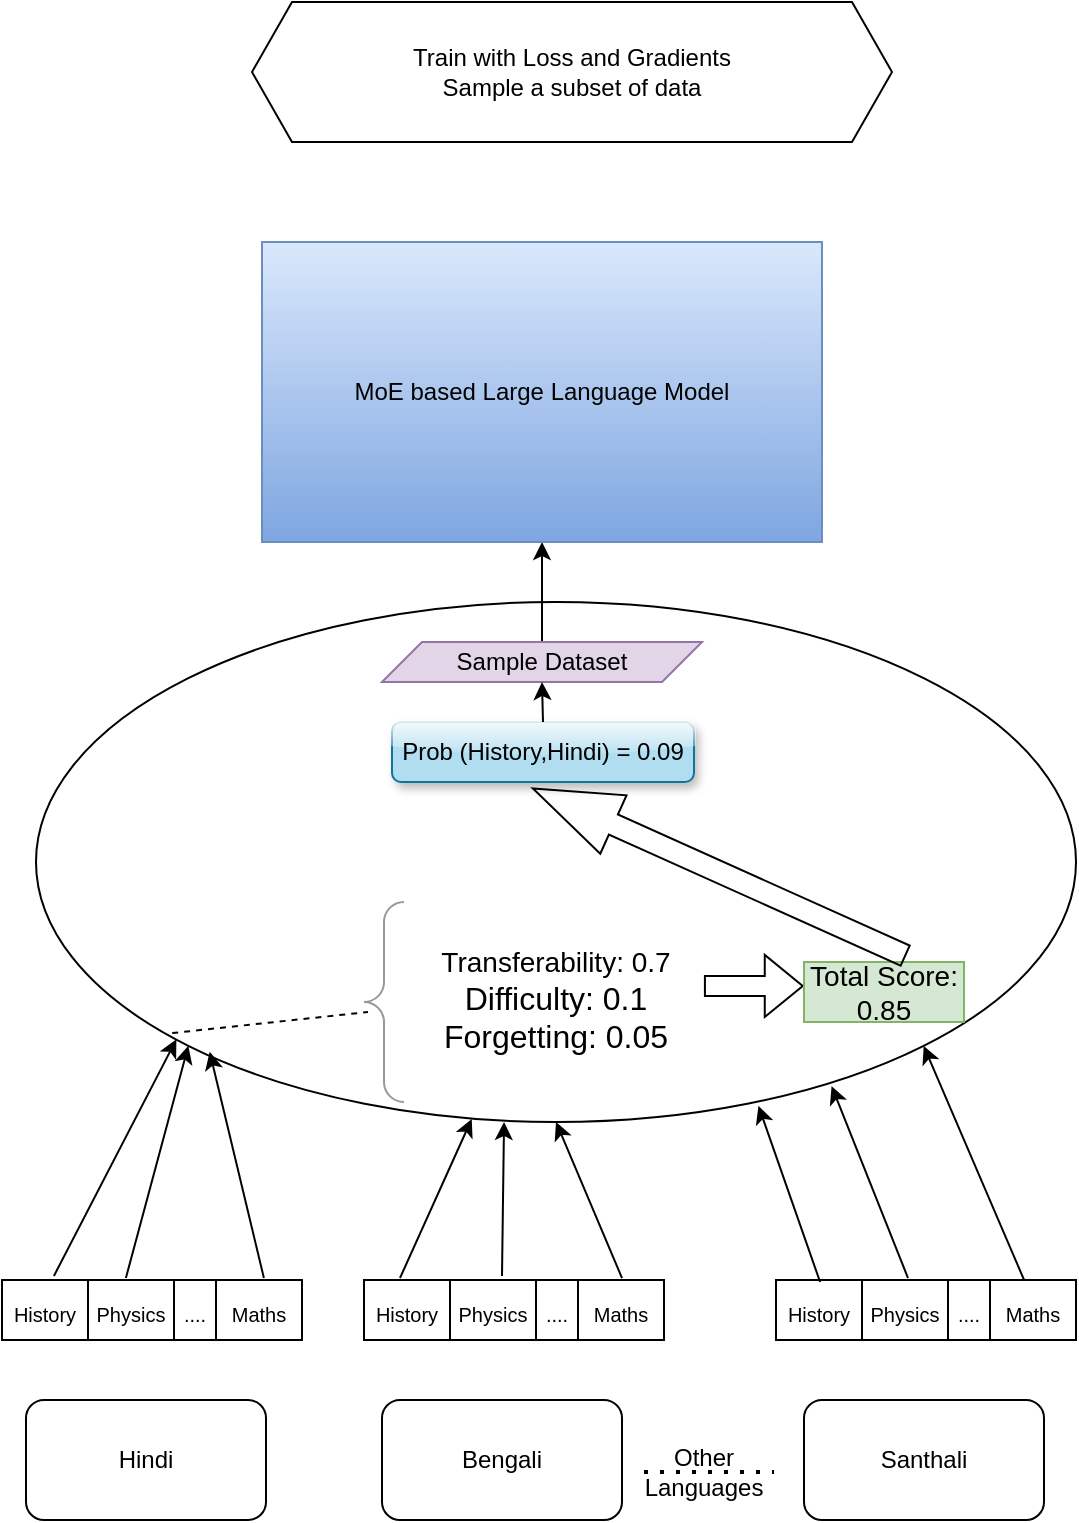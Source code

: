<mxfile version="26.0.11">
  <diagram name="Page-1" id="ZWA7T3Hm3AIyVNlO5gyN">
    <mxGraphModel dx="1313" dy="790" grid="1" gridSize="10" guides="1" tooltips="1" connect="1" arrows="1" fold="1" page="1" pageScale="1" pageWidth="850" pageHeight="1100" math="0" shadow="0">
      <root>
        <mxCell id="0" />
        <mxCell id="1" parent="0" />
        <mxCell id="k0pq9hK3MQsBATiUF3Hv-2" value="Hindi" style="rounded=1;whiteSpace=wrap;html=1;" vertex="1" parent="1">
          <mxGeometry x="167" y="819" width="120" height="60" as="geometry" />
        </mxCell>
        <mxCell id="k0pq9hK3MQsBATiUF3Hv-3" value="Bengali" style="rounded=1;whiteSpace=wrap;html=1;" vertex="1" parent="1">
          <mxGeometry x="345" y="819" width="120" height="60" as="geometry" />
        </mxCell>
        <mxCell id="k0pq9hK3MQsBATiUF3Hv-4" value="Santhali" style="rounded=1;whiteSpace=wrap;html=1;" vertex="1" parent="1">
          <mxGeometry x="556" y="819" width="120" height="60" as="geometry" />
        </mxCell>
        <mxCell id="k0pq9hK3MQsBATiUF3Hv-6" value="" style="shape=table;startSize=0;container=1;collapsible=0;childLayout=tableLayout;fontSize=16;" vertex="1" parent="1">
          <mxGeometry x="155" y="759" width="150" height="30" as="geometry" />
        </mxCell>
        <mxCell id="k0pq9hK3MQsBATiUF3Hv-7" value="" style="shape=tableRow;horizontal=0;startSize=0;swimlaneHead=0;swimlaneBody=0;strokeColor=inherit;top=0;left=0;bottom=0;right=0;collapsible=0;dropTarget=0;fillColor=none;points=[[0,0.5],[1,0.5]];portConstraint=eastwest;fontSize=16;" vertex="1" parent="k0pq9hK3MQsBATiUF3Hv-6">
          <mxGeometry width="150" height="30" as="geometry" />
        </mxCell>
        <mxCell id="k0pq9hK3MQsBATiUF3Hv-8" value="&lt;div align=&quot;center&quot;&gt;&lt;font style=&quot;font-size: 10px;&quot;&gt;History&lt;/font&gt;&lt;/div&gt;" style="shape=partialRectangle;html=1;whiteSpace=wrap;connectable=0;strokeColor=inherit;overflow=hidden;fillColor=none;top=0;left=0;bottom=0;right=0;pointerEvents=1;fontSize=16;align=center;" vertex="1" parent="k0pq9hK3MQsBATiUF3Hv-7">
          <mxGeometry width="43" height="30" as="geometry">
            <mxRectangle width="43" height="30" as="alternateBounds" />
          </mxGeometry>
        </mxCell>
        <mxCell id="k0pq9hK3MQsBATiUF3Hv-19" value="&lt;font style=&quot;font-size: 10px;&quot;&gt;Physics&lt;/font&gt;" style="shape=partialRectangle;html=1;whiteSpace=wrap;connectable=0;strokeColor=inherit;overflow=hidden;fillColor=none;top=0;left=0;bottom=0;right=0;pointerEvents=1;fontSize=16;" vertex="1" parent="k0pq9hK3MQsBATiUF3Hv-7">
          <mxGeometry x="43" width="43" height="30" as="geometry">
            <mxRectangle width="43" height="30" as="alternateBounds" />
          </mxGeometry>
        </mxCell>
        <mxCell id="k0pq9hK3MQsBATiUF3Hv-9" value="&lt;font style=&quot;font-size: 10px;&quot;&gt;....&lt;/font&gt;" style="shape=partialRectangle;html=1;whiteSpace=wrap;connectable=0;strokeColor=inherit;overflow=hidden;fillColor=none;top=0;left=0;bottom=0;right=0;pointerEvents=1;fontSize=16;" vertex="1" parent="k0pq9hK3MQsBATiUF3Hv-7">
          <mxGeometry x="86" width="21" height="30" as="geometry">
            <mxRectangle width="21" height="30" as="alternateBounds" />
          </mxGeometry>
        </mxCell>
        <mxCell id="k0pq9hK3MQsBATiUF3Hv-10" value="&lt;font style=&quot;font-size: 10px;&quot;&gt;Maths&lt;/font&gt;" style="shape=partialRectangle;html=1;whiteSpace=wrap;connectable=0;strokeColor=inherit;overflow=hidden;fillColor=none;top=0;left=0;bottom=0;right=0;pointerEvents=1;fontSize=16;" vertex="1" parent="k0pq9hK3MQsBATiUF3Hv-7">
          <mxGeometry x="107" width="43" height="30" as="geometry">
            <mxRectangle width="43" height="30" as="alternateBounds" />
          </mxGeometry>
        </mxCell>
        <mxCell id="k0pq9hK3MQsBATiUF3Hv-20" value="" style="shape=table;startSize=0;container=1;collapsible=0;childLayout=tableLayout;fontSize=16;" vertex="1" parent="1">
          <mxGeometry x="336" y="759" width="150" height="30" as="geometry" />
        </mxCell>
        <mxCell id="k0pq9hK3MQsBATiUF3Hv-21" value="" style="shape=tableRow;horizontal=0;startSize=0;swimlaneHead=0;swimlaneBody=0;strokeColor=inherit;top=0;left=0;bottom=0;right=0;collapsible=0;dropTarget=0;fillColor=none;points=[[0,0.5],[1,0.5]];portConstraint=eastwest;fontSize=16;" vertex="1" parent="k0pq9hK3MQsBATiUF3Hv-20">
          <mxGeometry width="150" height="30" as="geometry" />
        </mxCell>
        <mxCell id="k0pq9hK3MQsBATiUF3Hv-22" value="&lt;div align=&quot;center&quot;&gt;&lt;font style=&quot;font-size: 10px;&quot;&gt;History&lt;/font&gt;&lt;/div&gt;" style="shape=partialRectangle;html=1;whiteSpace=wrap;connectable=0;strokeColor=inherit;overflow=hidden;fillColor=none;top=0;left=0;bottom=0;right=0;pointerEvents=1;fontSize=16;align=center;" vertex="1" parent="k0pq9hK3MQsBATiUF3Hv-21">
          <mxGeometry width="43" height="30" as="geometry">
            <mxRectangle width="43" height="30" as="alternateBounds" />
          </mxGeometry>
        </mxCell>
        <mxCell id="k0pq9hK3MQsBATiUF3Hv-23" value="&lt;font style=&quot;font-size: 10px;&quot;&gt;Physics&lt;/font&gt;" style="shape=partialRectangle;html=1;whiteSpace=wrap;connectable=0;strokeColor=inherit;overflow=hidden;fillColor=none;top=0;left=0;bottom=0;right=0;pointerEvents=1;fontSize=16;" vertex="1" parent="k0pq9hK3MQsBATiUF3Hv-21">
          <mxGeometry x="43" width="43" height="30" as="geometry">
            <mxRectangle width="43" height="30" as="alternateBounds" />
          </mxGeometry>
        </mxCell>
        <mxCell id="k0pq9hK3MQsBATiUF3Hv-24" value="&lt;font style=&quot;font-size: 10px;&quot;&gt;....&lt;/font&gt;" style="shape=partialRectangle;html=1;whiteSpace=wrap;connectable=0;strokeColor=inherit;overflow=hidden;fillColor=none;top=0;left=0;bottom=0;right=0;pointerEvents=1;fontSize=16;" vertex="1" parent="k0pq9hK3MQsBATiUF3Hv-21">
          <mxGeometry x="86" width="21" height="30" as="geometry">
            <mxRectangle width="21" height="30" as="alternateBounds" />
          </mxGeometry>
        </mxCell>
        <mxCell id="k0pq9hK3MQsBATiUF3Hv-25" value="&lt;font style=&quot;font-size: 10px;&quot;&gt;Maths&lt;/font&gt;" style="shape=partialRectangle;html=1;whiteSpace=wrap;connectable=0;strokeColor=inherit;overflow=hidden;fillColor=none;top=0;left=0;bottom=0;right=0;pointerEvents=1;fontSize=16;" vertex="1" parent="k0pq9hK3MQsBATiUF3Hv-21">
          <mxGeometry x="107" width="43" height="30" as="geometry">
            <mxRectangle width="43" height="30" as="alternateBounds" />
          </mxGeometry>
        </mxCell>
        <mxCell id="k0pq9hK3MQsBATiUF3Hv-26" value="" style="shape=table;startSize=0;container=1;collapsible=0;childLayout=tableLayout;fontSize=16;" vertex="1" parent="1">
          <mxGeometry x="542" y="759" width="150" height="30" as="geometry" />
        </mxCell>
        <mxCell id="k0pq9hK3MQsBATiUF3Hv-27" value="" style="shape=tableRow;horizontal=0;startSize=0;swimlaneHead=0;swimlaneBody=0;strokeColor=inherit;top=0;left=0;bottom=0;right=0;collapsible=0;dropTarget=0;fillColor=none;points=[[0,0.5],[1,0.5]];portConstraint=eastwest;fontSize=16;" vertex="1" parent="k0pq9hK3MQsBATiUF3Hv-26">
          <mxGeometry width="150" height="30" as="geometry" />
        </mxCell>
        <mxCell id="k0pq9hK3MQsBATiUF3Hv-28" value="&lt;div align=&quot;center&quot;&gt;&lt;font style=&quot;font-size: 10px;&quot;&gt;History&lt;/font&gt;&lt;/div&gt;" style="shape=partialRectangle;html=1;whiteSpace=wrap;connectable=0;strokeColor=inherit;overflow=hidden;fillColor=none;top=0;left=0;bottom=0;right=0;pointerEvents=1;fontSize=16;align=center;" vertex="1" parent="k0pq9hK3MQsBATiUF3Hv-27">
          <mxGeometry width="43" height="30" as="geometry">
            <mxRectangle width="43" height="30" as="alternateBounds" />
          </mxGeometry>
        </mxCell>
        <mxCell id="k0pq9hK3MQsBATiUF3Hv-29" value="&lt;font style=&quot;font-size: 10px;&quot;&gt;Physics&lt;/font&gt;" style="shape=partialRectangle;html=1;whiteSpace=wrap;connectable=0;strokeColor=inherit;overflow=hidden;fillColor=none;top=0;left=0;bottom=0;right=0;pointerEvents=1;fontSize=16;" vertex="1" parent="k0pq9hK3MQsBATiUF3Hv-27">
          <mxGeometry x="43" width="43" height="30" as="geometry">
            <mxRectangle width="43" height="30" as="alternateBounds" />
          </mxGeometry>
        </mxCell>
        <mxCell id="k0pq9hK3MQsBATiUF3Hv-30" value="&lt;font style=&quot;font-size: 10px;&quot;&gt;....&lt;/font&gt;" style="shape=partialRectangle;html=1;whiteSpace=wrap;connectable=0;strokeColor=inherit;overflow=hidden;fillColor=none;top=0;left=0;bottom=0;right=0;pointerEvents=1;fontSize=16;" vertex="1" parent="k0pq9hK3MQsBATiUF3Hv-27">
          <mxGeometry x="86" width="21" height="30" as="geometry">
            <mxRectangle width="21" height="30" as="alternateBounds" />
          </mxGeometry>
        </mxCell>
        <mxCell id="k0pq9hK3MQsBATiUF3Hv-31" value="&lt;font style=&quot;font-size: 10px;&quot;&gt;Maths&lt;/font&gt;" style="shape=partialRectangle;html=1;whiteSpace=wrap;connectable=0;strokeColor=inherit;overflow=hidden;fillColor=none;top=0;left=0;bottom=0;right=0;pointerEvents=1;fontSize=16;" vertex="1" parent="k0pq9hK3MQsBATiUF3Hv-27">
          <mxGeometry x="107" width="43" height="30" as="geometry">
            <mxRectangle width="43" height="30" as="alternateBounds" />
          </mxGeometry>
        </mxCell>
        <mxCell id="k0pq9hK3MQsBATiUF3Hv-32" value="&lt;div&gt;Other&lt;/div&gt;&lt;div&gt;Languages&lt;/div&gt;" style="text;html=1;align=center;verticalAlign=middle;whiteSpace=wrap;rounded=0;" vertex="1" parent="1">
          <mxGeometry x="476" y="840" width="60" height="30" as="geometry" />
        </mxCell>
        <mxCell id="k0pq9hK3MQsBATiUF3Hv-34" value="" style="endArrow=none;dashed=1;html=1;dashPattern=1 3;strokeWidth=2;rounded=0;exitX=0;exitY=0.5;exitDx=0;exitDy=0;" edge="1" parent="1" source="k0pq9hK3MQsBATiUF3Hv-32">
          <mxGeometry width="50" height="50" relative="1" as="geometry">
            <mxPoint x="591" y="720" as="sourcePoint" />
            <mxPoint x="541" y="855" as="targetPoint" />
          </mxGeometry>
        </mxCell>
        <mxCell id="k0pq9hK3MQsBATiUF3Hv-35" value="&lt;div&gt;&lt;br&gt;&lt;/div&gt;&lt;div&gt;&lt;br&gt;&lt;/div&gt;&lt;div&gt;&lt;br&gt;&lt;/div&gt;&lt;div&gt;&lt;br&gt;&lt;/div&gt;&lt;div&gt;&lt;br&gt;&lt;/div&gt;&lt;div&gt;&lt;font style=&quot;font-size: 14px;&quot;&gt;&lt;br&gt;&lt;/font&gt;&lt;/div&gt;&lt;div&gt;&lt;font style=&quot;font-size: 14px;&quot;&gt;&lt;br&gt;&lt;/font&gt;&lt;/div&gt;&lt;div&gt;&lt;font style=&quot;font-size: 14px;&quot;&gt;&lt;br&gt;&lt;/font&gt;&lt;/div&gt;&lt;div&gt;&lt;font style=&quot;font-size: 14px;&quot;&gt;&amp;nbsp;&lt;/font&gt;&lt;/div&gt;&lt;div align=&quot;center&quot;&gt;&lt;font style=&quot;font-size: 14px;&quot;&gt;Transferability: 0.7&lt;/font&gt;&lt;/div&gt;&lt;div align=&quot;center&quot;&gt;&lt;font size=&quot;3&quot;&gt;Difficulty: 0.1&lt;/font&gt;&lt;/div&gt;&lt;div align=&quot;center&quot;&gt;&lt;font size=&quot;3&quot;&gt;Forgetting: 0.05&lt;/font&gt;&lt;/div&gt;" style="ellipse;whiteSpace=wrap;html=1;" vertex="1" parent="1">
          <mxGeometry x="172" y="420" width="520" height="260" as="geometry" />
        </mxCell>
        <mxCell id="k0pq9hK3MQsBATiUF3Hv-40" value="" style="endArrow=classic;html=1;rounded=0;exitX=0.173;exitY=-0.067;exitDx=0;exitDy=0;exitPerimeter=0;entryX=0.135;entryY=0.841;entryDx=0;entryDy=0;entryPerimeter=0;" edge="1" parent="1" source="k0pq9hK3MQsBATiUF3Hv-7" target="k0pq9hK3MQsBATiUF3Hv-35">
          <mxGeometry width="50" height="50" relative="1" as="geometry">
            <mxPoint x="636" y="720" as="sourcePoint" />
            <mxPoint x="686" y="670" as="targetPoint" />
          </mxGeometry>
        </mxCell>
        <mxCell id="k0pq9hK3MQsBATiUF3Hv-42" value="" style="endArrow=classic;html=1;rounded=0;exitX=0.413;exitY=-0.033;exitDx=0;exitDy=0;exitPerimeter=0;entryX=0;entryY=1;entryDx=0;entryDy=0;" edge="1" parent="1" source="k0pq9hK3MQsBATiUF3Hv-7" target="k0pq9hK3MQsBATiUF3Hv-35">
          <mxGeometry width="50" height="50" relative="1" as="geometry">
            <mxPoint x="636" y="720" as="sourcePoint" />
            <mxPoint x="686" y="670" as="targetPoint" />
          </mxGeometry>
        </mxCell>
        <mxCell id="k0pq9hK3MQsBATiUF3Hv-43" value="" style="endArrow=classic;html=1;rounded=0;entryX=0.167;entryY=0.865;entryDx=0;entryDy=0;entryPerimeter=0;exitX=0.873;exitY=-0.033;exitDx=0;exitDy=0;exitPerimeter=0;" edge="1" parent="1" source="k0pq9hK3MQsBATiUF3Hv-7" target="k0pq9hK3MQsBATiUF3Hv-35">
          <mxGeometry width="50" height="50" relative="1" as="geometry">
            <mxPoint x="276" y="750" as="sourcePoint" />
            <mxPoint x="261.8" y="658.98" as="targetPoint" />
          </mxGeometry>
        </mxCell>
        <mxCell id="k0pq9hK3MQsBATiUF3Hv-44" value="" style="endArrow=classic;html=1;rounded=0;exitX=0.12;exitY=-0.033;exitDx=0;exitDy=0;exitPerimeter=0;entryX=0.419;entryY=0.994;entryDx=0;entryDy=0;entryPerimeter=0;" edge="1" parent="1" source="k0pq9hK3MQsBATiUF3Hv-21" target="k0pq9hK3MQsBATiUF3Hv-35">
          <mxGeometry width="50" height="50" relative="1" as="geometry">
            <mxPoint x="636" y="720" as="sourcePoint" />
            <mxPoint x="686" y="670" as="targetPoint" />
          </mxGeometry>
        </mxCell>
        <mxCell id="k0pq9hK3MQsBATiUF3Hv-45" value="" style="endArrow=classic;html=1;rounded=0;exitX=0.46;exitY=-0.067;exitDx=0;exitDy=0;exitPerimeter=0;entryX=0.427;entryY=1.018;entryDx=0;entryDy=0;entryPerimeter=0;" edge="1" parent="1" source="k0pq9hK3MQsBATiUF3Hv-21">
          <mxGeometry width="50" height="50" relative="1" as="geometry">
            <mxPoint x="403.98" y="754.95" as="sourcePoint" />
            <mxPoint x="406.02" y="680" as="targetPoint" />
          </mxGeometry>
        </mxCell>
        <mxCell id="k0pq9hK3MQsBATiUF3Hv-46" value="" style="endArrow=classic;html=1;rounded=0;entryX=0.5;entryY=1;entryDx=0;entryDy=0;exitX=0.86;exitY=-0.033;exitDx=0;exitDy=0;exitPerimeter=0;" edge="1" parent="1" source="k0pq9hK3MQsBATiUF3Hv-21" target="k0pq9hK3MQsBATiUF3Hv-35">
          <mxGeometry width="50" height="50" relative="1" as="geometry">
            <mxPoint x="636" y="720" as="sourcePoint" />
            <mxPoint x="686" y="670" as="targetPoint" />
          </mxGeometry>
        </mxCell>
        <mxCell id="k0pq9hK3MQsBATiUF3Hv-47" value="" style="endArrow=classic;html=1;rounded=0;exitX=0.147;exitY=0.167;exitDx=0;exitDy=0;exitPerimeter=0;entryX=0.687;entryY=0.976;entryDx=0;entryDy=0;entryPerimeter=0;" edge="1" parent="1">
          <mxGeometry width="50" height="50" relative="1" as="geometry">
            <mxPoint x="564.05" y="760.01" as="sourcePoint" />
            <mxPoint x="533.24" y="671.92" as="targetPoint" />
          </mxGeometry>
        </mxCell>
        <mxCell id="k0pq9hK3MQsBATiUF3Hv-48" value="" style="endArrow=classic;html=1;rounded=0;exitX=0.44;exitY=0.067;exitDx=0;exitDy=0;exitPerimeter=0;entryX=0.765;entryY=0.931;entryDx=0;entryDy=0;entryPerimeter=0;" edge="1" parent="1" target="k0pq9hK3MQsBATiUF3Hv-35">
          <mxGeometry width="50" height="50" relative="1" as="geometry">
            <mxPoint x="608" y="758.01" as="sourcePoint" />
            <mxPoint x="577.96" y="666.97" as="targetPoint" />
          </mxGeometry>
        </mxCell>
        <mxCell id="k0pq9hK3MQsBATiUF3Hv-49" value="" style="endArrow=classic;html=1;rounded=0;exitX=0.827;exitY=0.1;exitDx=0;exitDy=0;exitPerimeter=0;entryX=1;entryY=1;entryDx=0;entryDy=0;" edge="1" parent="1" target="k0pq9hK3MQsBATiUF3Hv-35">
          <mxGeometry width="50" height="50" relative="1" as="geometry">
            <mxPoint x="666.05" y="759" as="sourcePoint" />
            <mxPoint x="686" y="667" as="targetPoint" />
          </mxGeometry>
        </mxCell>
        <mxCell id="k0pq9hK3MQsBATiUF3Hv-53" value="" style="labelPosition=right;align=left;strokeWidth=1;shape=mxgraph.mockup.markup.curlyBrace;html=1;shadow=0;dashed=0;strokeColor=#999999;direction=north;" vertex="1" parent="1">
          <mxGeometry x="336" y="570" width="20" height="100" as="geometry" />
        </mxCell>
        <mxCell id="k0pq9hK3MQsBATiUF3Hv-56" value="" style="endArrow=none;dashed=1;html=1;rounded=0;entryX=0.45;entryY=0.1;entryDx=0;entryDy=0;entryPerimeter=0;exitX=0.131;exitY=0.829;exitDx=0;exitDy=0;exitPerimeter=0;" edge="1" parent="1" source="k0pq9hK3MQsBATiUF3Hv-35" target="k0pq9hK3MQsBATiUF3Hv-53">
          <mxGeometry width="50" height="50" relative="1" as="geometry">
            <mxPoint x="686" y="690" as="sourcePoint" />
            <mxPoint x="816" y="660" as="targetPoint" />
          </mxGeometry>
        </mxCell>
        <mxCell id="k0pq9hK3MQsBATiUF3Hv-58" value="" style="shape=flexArrow;endArrow=classic;html=1;rounded=0;entryX=0.769;entryY=0.647;entryDx=0;entryDy=0;entryPerimeter=0;exitX=0.673;exitY=0.647;exitDx=0;exitDy=0;exitPerimeter=0;" edge="1" parent="1">
          <mxGeometry width="50" height="50" relative="1" as="geometry">
            <mxPoint x="505.96" y="611.99" as="sourcePoint" />
            <mxPoint x="555.88" y="611.99" as="targetPoint" />
          </mxGeometry>
        </mxCell>
        <mxCell id="k0pq9hK3MQsBATiUF3Hv-59" value="&lt;font style=&quot;font-size: 14px;&quot;&gt;Total Score: 0.85&lt;/font&gt;" style="text;html=1;align=center;verticalAlign=middle;whiteSpace=wrap;rounded=0;fillColor=#d5e8d4;strokeColor=#82b366;" vertex="1" parent="1">
          <mxGeometry x="556" y="600" width="80" height="30" as="geometry" />
        </mxCell>
        <mxCell id="k0pq9hK3MQsBATiUF3Hv-61" value="" style="shape=flexArrow;endArrow=classic;html=1;rounded=0;entryX=0.603;entryY=0.933;entryDx=0;entryDy=0;entryPerimeter=0;width=11;endSize=14.37;exitX=0.638;exitY=-0.1;exitDx=0;exitDy=0;exitPerimeter=0;" edge="1" parent="1" source="k0pq9hK3MQsBATiUF3Hv-59">
          <mxGeometry width="50" height="50" relative="1" as="geometry">
            <mxPoint x="620" y="599" as="sourcePoint" />
            <mxPoint x="420.003" y="512.99" as="targetPoint" />
          </mxGeometry>
        </mxCell>
        <mxCell id="k0pq9hK3MQsBATiUF3Hv-62" value="Prob (History,Hindi) = 0.09" style="text;html=1;align=center;verticalAlign=middle;whiteSpace=wrap;rounded=1;glass=1;strokeColor=#10739e;shadow=1;fillColor=#b1ddf0;" vertex="1" parent="1">
          <mxGeometry x="350" y="480" width="151" height="30" as="geometry" />
        </mxCell>
        <mxCell id="k0pq9hK3MQsBATiUF3Hv-67" value="" style="edgeStyle=orthogonalEdgeStyle;rounded=0;orthogonalLoop=1;jettySize=auto;html=1;" edge="1" parent="1" source="k0pq9hK3MQsBATiUF3Hv-64" target="k0pq9hK3MQsBATiUF3Hv-66">
          <mxGeometry relative="1" as="geometry" />
        </mxCell>
        <mxCell id="k0pq9hK3MQsBATiUF3Hv-64" value="Sample Dataset" style="shape=parallelogram;perimeter=parallelogramPerimeter;whiteSpace=wrap;html=1;fixedSize=1;fillColor=#e1d5e7;strokeColor=#9673a6;" vertex="1" parent="1">
          <mxGeometry x="345" y="440" width="160" height="20" as="geometry" />
        </mxCell>
        <mxCell id="k0pq9hK3MQsBATiUF3Hv-65" value="" style="endArrow=classic;html=1;rounded=0;exitX=0.5;exitY=0;exitDx=0;exitDy=0;entryX=0.5;entryY=1;entryDx=0;entryDy=0;" edge="1" parent="1" source="k0pq9hK3MQsBATiUF3Hv-62" target="k0pq9hK3MQsBATiUF3Hv-64">
          <mxGeometry width="50" height="50" relative="1" as="geometry">
            <mxPoint x="450" y="590" as="sourcePoint" />
            <mxPoint x="500" y="540" as="targetPoint" />
          </mxGeometry>
        </mxCell>
        <mxCell id="k0pq9hK3MQsBATiUF3Hv-66" value="MoE based Large Language Model" style="rounded=0;whiteSpace=wrap;html=1;fillColor=#dae8fc;strokeColor=#6c8ebf;gradientColor=#7ea6e0;" vertex="1" parent="1">
          <mxGeometry x="285" y="240" width="280" height="150" as="geometry" />
        </mxCell>
        <mxCell id="k0pq9hK3MQsBATiUF3Hv-69" value="&lt;div&gt;Train with Loss and Gradients&lt;br&gt;Sample a subset of data&lt;/div&gt;" style="shape=hexagon;perimeter=hexagonPerimeter2;whiteSpace=wrap;html=1;fixedSize=1;" vertex="1" parent="1">
          <mxGeometry x="280" y="120" width="320" height="70" as="geometry" />
        </mxCell>
      </root>
    </mxGraphModel>
  </diagram>
</mxfile>
